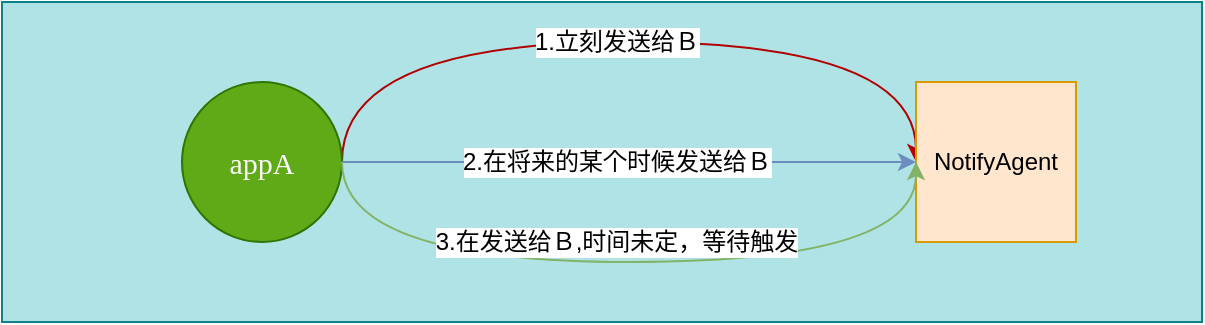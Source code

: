 <mxfile version="12.4.8" type="github">
  <diagram id="wpUHIhpQEB0SY6643-ao" name="Page-1">
    <mxGraphModel dx="1422" dy="802" grid="1" gridSize="10" guides="1" tooltips="1" connect="1" arrows="1" fold="1" page="1" pageScale="1" pageWidth="827" pageHeight="1169" math="0" shadow="0">
      <root>
        <mxCell id="0"/>
        <mxCell id="1" parent="0"/>
        <mxCell id="crV2h4AbfbPqcwOCRPLc-1" value="" style="rounded=0;whiteSpace=wrap;html=1;fontFamily=Lucida Console;fontSize=15;fillColor=#b0e3e6;strokeColor=#0e8088;align=center;" parent="1" vertex="1">
          <mxGeometry x="113" y="210" width="600" height="160" as="geometry"/>
        </mxCell>
        <mxCell id="azvohXoImWlfaY37DYU1-3" style="edgeStyle=orthogonalEdgeStyle;curved=1;rounded=0;orthogonalLoop=1;jettySize=auto;html=1;exitX=1;exitY=0.5;exitDx=0;exitDy=0;entryX=0;entryY=0.5;entryDx=0;entryDy=0;fillColor=#e51400;strokeColor=#B20000;" edge="1" parent="1" source="crV2h4AbfbPqcwOCRPLc-2" target="azvohXoImWlfaY37DYU1-1">
          <mxGeometry relative="1" as="geometry">
            <Array as="points">
              <mxPoint x="283" y="230"/>
              <mxPoint x="570" y="230"/>
            </Array>
          </mxGeometry>
        </mxCell>
        <mxCell id="azvohXoImWlfaY37DYU1-17" value="1.立刻发送给Ｂ" style="text;html=1;align=center;verticalAlign=middle;resizable=0;points=[];labelBackgroundColor=#ffffff;" vertex="1" connectable="0" parent="azvohXoImWlfaY37DYU1-3">
          <mxGeometry x="-0.376" y="-3" relative="1" as="geometry">
            <mxPoint x="70" y="-3" as="offset"/>
          </mxGeometry>
        </mxCell>
        <mxCell id="crV2h4AbfbPqcwOCRPLc-2" value="appA" style="ellipse;whiteSpace=wrap;html=1;aspect=fixed;fontFamily=Lucida Console;fontSize=15;fillColor=#60a917;strokeColor=#2D7600;fontColor=#ffffff;" parent="1" vertex="1">
          <mxGeometry x="203" y="250" width="80" height="80" as="geometry"/>
        </mxCell>
        <mxCell id="crV2h4AbfbPqcwOCRPLc-4" value="" style="endArrow=classic;html=1;fontFamily=Lucida Console;fontSize=15;exitX=1;exitY=0.5;exitDx=0;exitDy=0;fillColor=#dae8fc;strokeColor=#6c8ebf;entryX=0;entryY=0.5;entryDx=0;entryDy=0;entryPerimeter=0;edgeStyle=orthogonalEdgeStyle;curved=1;gradientColor=#7ea6e0;" parent="1" source="crV2h4AbfbPqcwOCRPLc-2" edge="1" target="azvohXoImWlfaY37DYU1-1">
          <mxGeometry width="50" height="50" relative="1" as="geometry">
            <mxPoint x="153" y="440" as="sourcePoint"/>
            <mxPoint x="563" y="290" as="targetPoint"/>
          </mxGeometry>
        </mxCell>
        <mxCell id="azvohXoImWlfaY37DYU1-18" value="2.在将来的某个时候发送给Ｂ" style="text;html=1;align=center;verticalAlign=middle;resizable=0;points=[];labelBackgroundColor=#ffffff;" vertex="1" connectable="0" parent="crV2h4AbfbPqcwOCRPLc-4">
          <mxGeometry x="-0.589" relative="1" as="geometry">
            <mxPoint x="78" as="offset"/>
          </mxGeometry>
        </mxCell>
        <mxCell id="crV2h4AbfbPqcwOCRPLc-5" value="" style="edgeStyle=elbowEdgeStyle;elbow=horizontal;endArrow=classic;html=1;fontFamily=Lucida Console;fontSize=15;exitX=0;exitY=0.5;exitDx=0;exitDy=0;" parent="1" source="crV2h4AbfbPqcwOCRPLc-2" target="crV2h4AbfbPqcwOCRPLc-1" edge="1">
          <mxGeometry width="50" height="50" relative="1" as="geometry">
            <mxPoint x="193" y="300" as="sourcePoint"/>
            <mxPoint x="203" y="390" as="targetPoint"/>
            <Array as="points">
              <mxPoint x="163" y="330"/>
              <mxPoint x="173" y="340"/>
              <mxPoint x="183" y="290"/>
            </Array>
          </mxGeometry>
        </mxCell>
        <mxCell id="azvohXoImWlfaY37DYU1-1" value="NotifyAgent" style="whiteSpace=wrap;html=1;aspect=fixed;fillColor=#ffe6cc;strokeColor=#d79b00;" vertex="1" parent="1">
          <mxGeometry x="570" y="250" width="80" height="80" as="geometry"/>
        </mxCell>
        <mxCell id="azvohXoImWlfaY37DYU1-16" style="edgeStyle=orthogonalEdgeStyle;curved=1;rounded=0;orthogonalLoop=1;jettySize=auto;html=1;exitX=1;exitY=0.5;exitDx=0;exitDy=0;entryX=0;entryY=0.5;entryDx=0;entryDy=0;gradientColor=#97d077;fillColor=#d5e8d4;strokeColor=#82b366;" edge="1" parent="1">
          <mxGeometry relative="1" as="geometry">
            <mxPoint x="283" y="290" as="sourcePoint"/>
            <mxPoint x="570" y="290" as="targetPoint"/>
            <Array as="points">
              <mxPoint x="283" y="340"/>
              <mxPoint x="570" y="340"/>
            </Array>
          </mxGeometry>
        </mxCell>
        <mxCell id="azvohXoImWlfaY37DYU1-19" value="3.在发送给Ｂ,时间未定，等待触发" style="text;html=1;align=center;verticalAlign=middle;resizable=0;points=[];labelBackgroundColor=#ffffff;" vertex="1" connectable="0" parent="azvohXoImWlfaY37DYU1-16">
          <mxGeometry x="-0.493" y="12" relative="1" as="geometry">
            <mxPoint x="89" y="2" as="offset"/>
          </mxGeometry>
        </mxCell>
      </root>
    </mxGraphModel>
  </diagram>
</mxfile>
